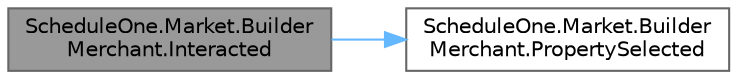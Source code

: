 digraph "ScheduleOne.Market.BuilderMerchant.Interacted"
{
 // LATEX_PDF_SIZE
  bgcolor="transparent";
  edge [fontname=Helvetica,fontsize=10,labelfontname=Helvetica,labelfontsize=10];
  node [fontname=Helvetica,fontsize=10,shape=box,height=0.2,width=0.4];
  rankdir="LR";
  Node1 [id="Node000001",label="ScheduleOne.Market.Builder\lMerchant.Interacted",height=0.2,width=0.4,color="gray40", fillcolor="grey60", style="filled", fontcolor="black",tooltip=" "];
  Node1 -> Node2 [id="edge1_Node000001_Node000002",color="steelblue1",style="solid",tooltip=" "];
  Node2 [id="Node000002",label="ScheduleOne.Market.Builder\lMerchant.PropertySelected",height=0.2,width=0.4,color="grey40", fillcolor="white", style="filled",URL="$class_schedule_one_1_1_market_1_1_builder_merchant.html#a158338d93bece788eb8208742083d50d",tooltip=" "];
}
